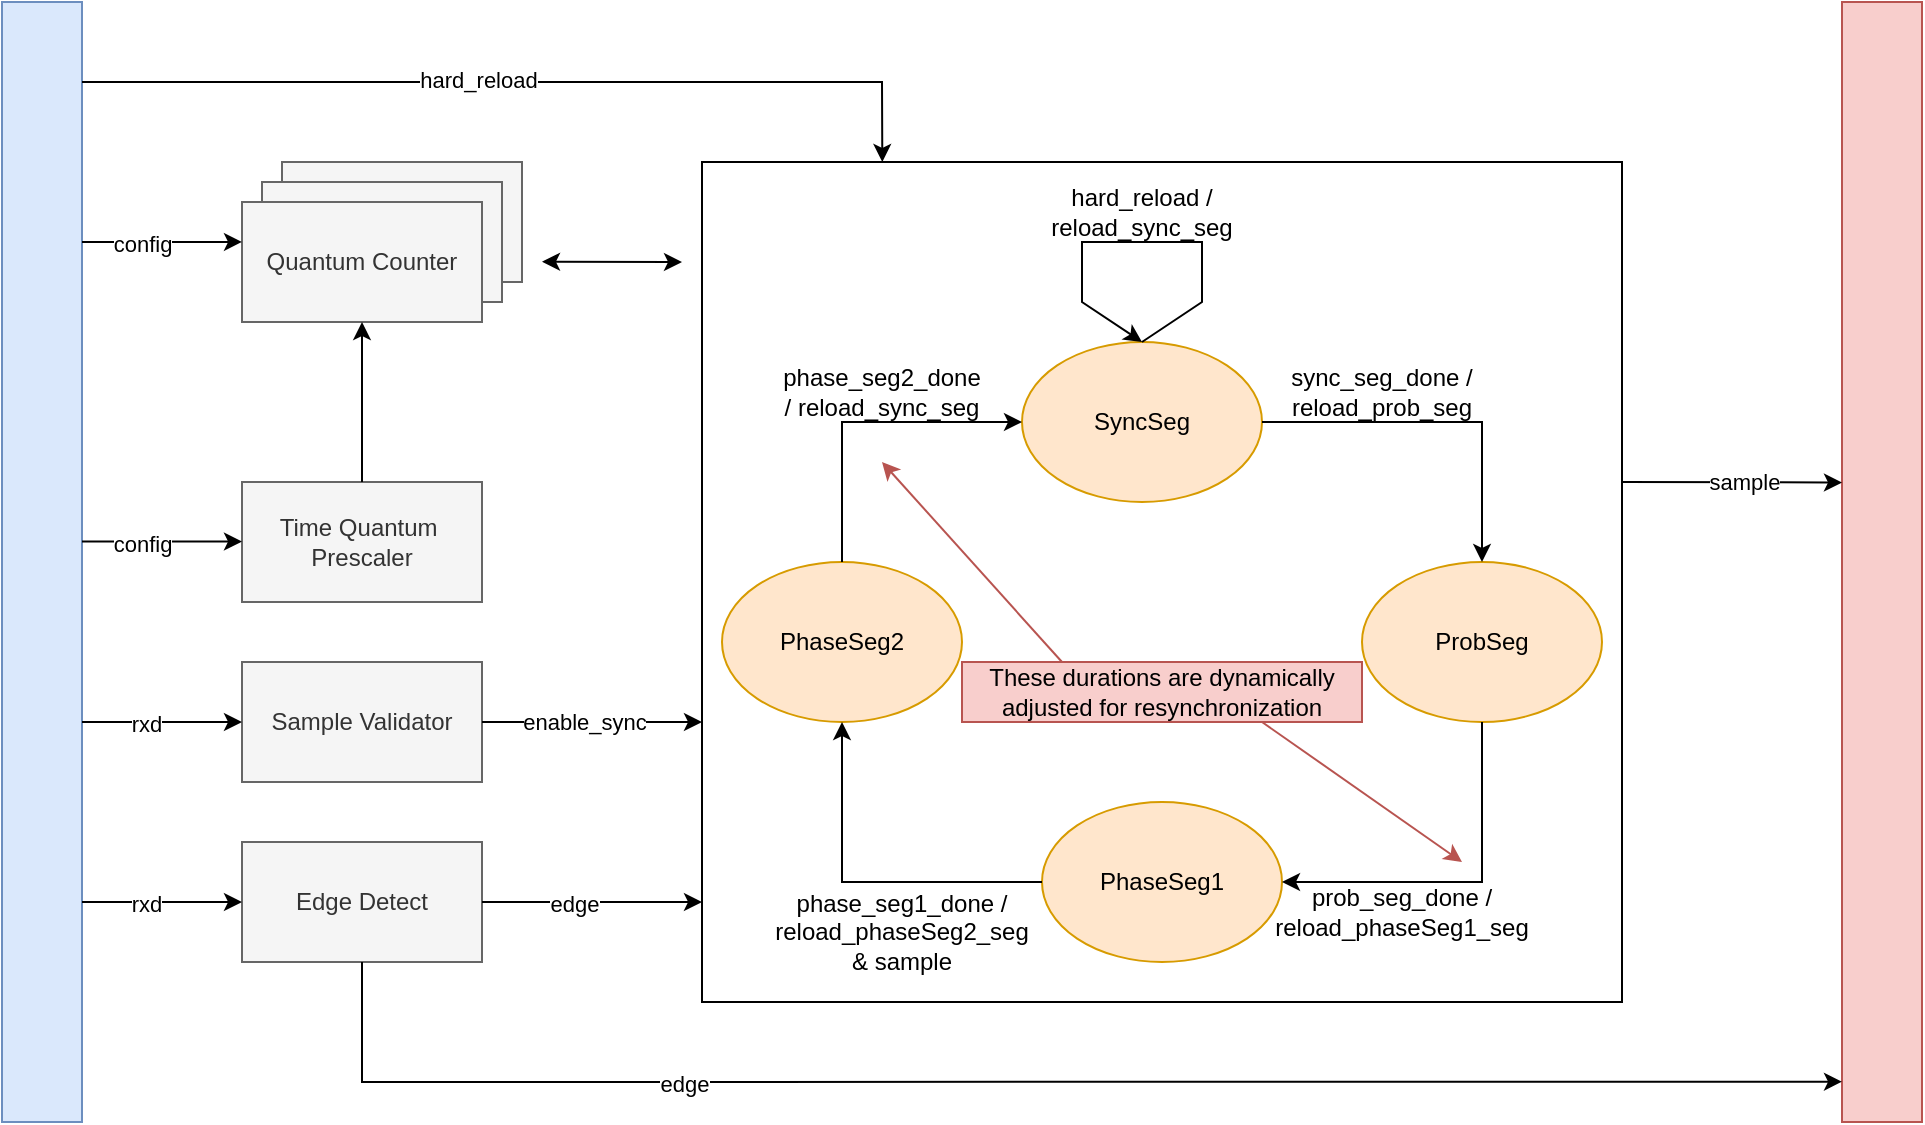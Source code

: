 <mxfile version="24.7.17">
  <diagram name="Seite-1" id="2CZ-spTrKQWUTwMcfyC6">
    <mxGraphModel dx="2022" dy="733" grid="1" gridSize="10" guides="1" tooltips="1" connect="1" arrows="1" fold="1" page="1" pageScale="1" pageWidth="827" pageHeight="1169" math="0" shadow="0">
      <root>
        <mxCell id="0" />
        <mxCell id="1" parent="0" />
        <mxCell id="JINQ2_1NkImfhXllk3XJ-54" value="" style="rounded=0;whiteSpace=wrap;html=1;" vertex="1" parent="1">
          <mxGeometry x="190" y="320" width="460" height="420" as="geometry" />
        </mxCell>
        <mxCell id="JINQ2_1NkImfhXllk3XJ-24" value="" style="rounded=0;whiteSpace=wrap;html=1;fillColor=#f5f5f5;fontColor=#333333;strokeColor=#666666;" vertex="1" parent="1">
          <mxGeometry x="-20" y="320" width="120" height="60" as="geometry" />
        </mxCell>
        <mxCell id="JINQ2_1NkImfhXllk3XJ-23" value="" style="rounded=0;whiteSpace=wrap;html=1;fillColor=#f5f5f5;fontColor=#333333;strokeColor=#666666;" vertex="1" parent="1">
          <mxGeometry x="-30" y="330" width="120" height="60" as="geometry" />
        </mxCell>
        <mxCell id="JINQ2_1NkImfhXllk3XJ-1" value="SyncSeg" style="ellipse;whiteSpace=wrap;html=1;fillColor=#ffe6cc;strokeColor=#d79b00;" vertex="1" parent="1">
          <mxGeometry x="350" y="410" width="120" height="80" as="geometry" />
        </mxCell>
        <mxCell id="JINQ2_1NkImfhXllk3XJ-2" value="ProbSeg" style="ellipse;whiteSpace=wrap;html=1;fillColor=#ffe6cc;strokeColor=#d79b00;" vertex="1" parent="1">
          <mxGeometry x="520" y="520" width="120" height="80" as="geometry" />
        </mxCell>
        <mxCell id="JINQ2_1NkImfhXllk3XJ-3" value="PhaseSeg1" style="ellipse;whiteSpace=wrap;html=1;fillColor=#ffe6cc;strokeColor=#d79b00;" vertex="1" parent="1">
          <mxGeometry x="360" y="640" width="120" height="80" as="geometry" />
        </mxCell>
        <mxCell id="JINQ2_1NkImfhXllk3XJ-4" value="PhaseSeg2" style="ellipse;whiteSpace=wrap;html=1;fillColor=#ffe6cc;strokeColor=#d79b00;" vertex="1" parent="1">
          <mxGeometry x="200" y="520" width="120" height="80" as="geometry" />
        </mxCell>
        <mxCell id="JINQ2_1NkImfhXllk3XJ-6" value="" style="endArrow=classic;html=1;rounded=0;entryX=0.5;entryY=0;entryDx=0;entryDy=0;" edge="1" parent="1">
          <mxGeometry width="50" height="50" relative="1" as="geometry">
            <mxPoint x="470" y="450" as="sourcePoint" />
            <mxPoint x="580" y="520" as="targetPoint" />
            <Array as="points">
              <mxPoint x="580" y="450" />
            </Array>
          </mxGeometry>
        </mxCell>
        <mxCell id="JINQ2_1NkImfhXllk3XJ-7" value="sync_seg_done / reload_prob_seg" style="text;strokeColor=none;align=center;fillColor=none;html=1;verticalAlign=middle;whiteSpace=wrap;rounded=0;" vertex="1" parent="1">
          <mxGeometry x="480" y="420" width="100" height="30" as="geometry" />
        </mxCell>
        <mxCell id="JINQ2_1NkImfhXllk3XJ-12" value="" style="endArrow=classic;html=1;rounded=0;exitX=0.5;exitY=0;exitDx=0;exitDy=0;" edge="1" parent="1" source="JINQ2_1NkImfhXllk3XJ-1">
          <mxGeometry width="50" height="50" relative="1" as="geometry">
            <mxPoint x="420" y="400" as="sourcePoint" />
            <mxPoint x="410" y="410" as="targetPoint" />
            <Array as="points">
              <mxPoint x="440" y="390" />
              <mxPoint x="440" y="360" />
              <mxPoint x="380" y="360" />
              <mxPoint x="380" y="390" />
            </Array>
          </mxGeometry>
        </mxCell>
        <mxCell id="JINQ2_1NkImfhXllk3XJ-13" value="hard_reload / reload_sync_seg" style="text;strokeColor=none;align=center;fillColor=none;html=1;verticalAlign=middle;whiteSpace=wrap;rounded=0;" vertex="1" parent="1">
          <mxGeometry x="360" y="330" width="100" height="30" as="geometry" />
        </mxCell>
        <mxCell id="JINQ2_1NkImfhXllk3XJ-15" value="" style="endArrow=classic;html=1;rounded=0;exitX=0.5;exitY=1;exitDx=0;exitDy=0;entryX=1;entryY=0.5;entryDx=0;entryDy=0;" edge="1" parent="1" source="JINQ2_1NkImfhXllk3XJ-2" target="JINQ2_1NkImfhXllk3XJ-3">
          <mxGeometry width="50" height="50" relative="1" as="geometry">
            <mxPoint x="620" y="640" as="sourcePoint" />
            <mxPoint x="590" y="680" as="targetPoint" />
            <Array as="points">
              <mxPoint x="580" y="680" />
            </Array>
          </mxGeometry>
        </mxCell>
        <mxCell id="JINQ2_1NkImfhXllk3XJ-16" value="prob_seg_done / reload_phaseSeg1_seg" style="text;strokeColor=none;align=center;fillColor=none;html=1;verticalAlign=middle;whiteSpace=wrap;rounded=0;" vertex="1" parent="1">
          <mxGeometry x="490" y="680" width="100" height="30" as="geometry" />
        </mxCell>
        <mxCell id="JINQ2_1NkImfhXllk3XJ-17" value="" style="endArrow=classic;html=1;rounded=0;exitX=0;exitY=0.5;exitDx=0;exitDy=0;entryX=0.5;entryY=1;entryDx=0;entryDy=0;" edge="1" parent="1" source="JINQ2_1NkImfhXllk3XJ-3" target="JINQ2_1NkImfhXllk3XJ-4">
          <mxGeometry width="50" height="50" relative="1" as="geometry">
            <mxPoint x="220" y="720" as="sourcePoint" />
            <mxPoint x="270" y="670" as="targetPoint" />
            <Array as="points">
              <mxPoint x="260" y="680" />
            </Array>
          </mxGeometry>
        </mxCell>
        <mxCell id="JINQ2_1NkImfhXllk3XJ-18" value="phase_seg1_done / reload_phaseSeg2_seg &amp;amp; sample" style="text;strokeColor=none;align=center;fillColor=none;html=1;verticalAlign=middle;whiteSpace=wrap;rounded=0;" vertex="1" parent="1">
          <mxGeometry x="240" y="690" width="100" height="30" as="geometry" />
        </mxCell>
        <mxCell id="JINQ2_1NkImfhXllk3XJ-19" value="" style="endArrow=classic;html=1;rounded=0;exitX=0.5;exitY=0;exitDx=0;exitDy=0;entryX=0;entryY=0.5;entryDx=0;entryDy=0;" edge="1" parent="1" source="JINQ2_1NkImfhXllk3XJ-4" target="JINQ2_1NkImfhXllk3XJ-1">
          <mxGeometry width="50" height="50" relative="1" as="geometry">
            <mxPoint x="250" y="460" as="sourcePoint" />
            <mxPoint x="300" y="410" as="targetPoint" />
            <Array as="points">
              <mxPoint x="260" y="450" />
            </Array>
          </mxGeometry>
        </mxCell>
        <mxCell id="JINQ2_1NkImfhXllk3XJ-20" value="phase_seg2_done / reload_sync_seg" style="text;strokeColor=none;align=center;fillColor=none;html=1;verticalAlign=middle;whiteSpace=wrap;rounded=0;" vertex="1" parent="1">
          <mxGeometry x="230" y="420" width="100" height="30" as="geometry" />
        </mxCell>
        <mxCell id="JINQ2_1NkImfhXllk3XJ-22" value="Quantum Counter" style="rounded=0;whiteSpace=wrap;html=1;fillColor=#f5f5f5;fontColor=#333333;strokeColor=#666666;" vertex="1" parent="1">
          <mxGeometry x="-40" y="340" width="120" height="60" as="geometry" />
        </mxCell>
        <mxCell id="JINQ2_1NkImfhXllk3XJ-25" value="" style="endArrow=classic;startArrow=classic;html=1;rounded=0;" edge="1" parent="1">
          <mxGeometry width="50" height="50" relative="1" as="geometry">
            <mxPoint x="110" y="369.83" as="sourcePoint" />
            <mxPoint x="180" y="370" as="targetPoint" />
          </mxGeometry>
        </mxCell>
        <mxCell id="JINQ2_1NkImfhXllk3XJ-26" value="Time Quantum&amp;nbsp;&lt;br&gt;Prescaler" style="rounded=0;whiteSpace=wrap;html=1;fillColor=#f5f5f5;fontColor=#333333;strokeColor=#666666;" vertex="1" parent="1">
          <mxGeometry x="-40" y="480" width="120" height="60" as="geometry" />
        </mxCell>
        <mxCell id="JINQ2_1NkImfhXllk3XJ-27" value="" style="endArrow=classic;html=1;rounded=0;entryX=0.5;entryY=1;entryDx=0;entryDy=0;" edge="1" parent="1" target="JINQ2_1NkImfhXllk3XJ-22">
          <mxGeometry width="50" height="50" relative="1" as="geometry">
            <mxPoint x="20" y="480" as="sourcePoint" />
            <mxPoint x="70" y="430" as="targetPoint" />
          </mxGeometry>
        </mxCell>
        <mxCell id="JINQ2_1NkImfhXllk3XJ-28" value="Sample Validator" style="rounded=0;whiteSpace=wrap;html=1;fillColor=#f5f5f5;fontColor=#333333;strokeColor=#666666;" vertex="1" parent="1">
          <mxGeometry x="-40" y="570" width="120" height="60" as="geometry" />
        </mxCell>
        <mxCell id="JINQ2_1NkImfhXllk3XJ-29" value="" style="endArrow=classic;html=1;rounded=0;exitX=1;exitY=0.5;exitDx=0;exitDy=0;" edge="1" parent="1" source="JINQ2_1NkImfhXllk3XJ-28">
          <mxGeometry width="50" height="50" relative="1" as="geometry">
            <mxPoint x="90" y="632.5" as="sourcePoint" />
            <mxPoint x="190" y="600" as="targetPoint" />
          </mxGeometry>
        </mxCell>
        <mxCell id="JINQ2_1NkImfhXllk3XJ-49" value="enable_sync" style="edgeLabel;html=1;align=center;verticalAlign=middle;resizable=0;points=[];" vertex="1" connectable="0" parent="JINQ2_1NkImfhXllk3XJ-29">
          <mxGeometry x="-0.248" y="2" relative="1" as="geometry">
            <mxPoint x="9" y="2" as="offset" />
          </mxGeometry>
        </mxCell>
        <mxCell id="JINQ2_1NkImfhXllk3XJ-30" value="Edge Detect" style="rounded=0;whiteSpace=wrap;html=1;fillColor=#f5f5f5;fontColor=#333333;strokeColor=#666666;" vertex="1" parent="1">
          <mxGeometry x="-40" y="660" width="120" height="60" as="geometry" />
        </mxCell>
        <mxCell id="JINQ2_1NkImfhXllk3XJ-31" value="" style="endArrow=classic;html=1;rounded=0;entryX=0;entryY=0.881;entryDx=0;entryDy=0;entryPerimeter=0;exitX=1;exitY=0.5;exitDx=0;exitDy=0;" edge="1" parent="1" source="JINQ2_1NkImfhXllk3XJ-30">
          <mxGeometry width="50" height="50" relative="1" as="geometry">
            <mxPoint x="80" y="690" as="sourcePoint" />
            <mxPoint x="190" y="690.02" as="targetPoint" />
          </mxGeometry>
        </mxCell>
        <mxCell id="JINQ2_1NkImfhXllk3XJ-47" value="edge" style="edgeLabel;html=1;align=center;verticalAlign=middle;resizable=0;points=[];" vertex="1" connectable="0" parent="JINQ2_1NkImfhXllk3XJ-31">
          <mxGeometry x="-0.16" y="-1" relative="1" as="geometry">
            <mxPoint as="offset" />
          </mxGeometry>
        </mxCell>
        <mxCell id="JINQ2_1NkImfhXllk3XJ-33" value="" style="rounded=0;whiteSpace=wrap;html=1;fillColor=#dae8fc;strokeColor=#6c8ebf;" vertex="1" parent="1">
          <mxGeometry x="-160" y="240" width="40" height="560" as="geometry" />
        </mxCell>
        <mxCell id="JINQ2_1NkImfhXllk3XJ-34" value="" style="rounded=0;whiteSpace=wrap;html=1;fillColor=#f8cecc;strokeColor=#b85450;" vertex="1" parent="1">
          <mxGeometry x="760" y="240" width="40" height="560" as="geometry" />
        </mxCell>
        <mxCell id="JINQ2_1NkImfhXllk3XJ-35" value="" style="endArrow=classic;html=1;rounded=0;entryX=0;entryY=0.333;entryDx=0;entryDy=0;entryPerimeter=0;" edge="1" parent="1" target="JINQ2_1NkImfhXllk3XJ-22">
          <mxGeometry width="50" height="50" relative="1" as="geometry">
            <mxPoint x="-120" y="360" as="sourcePoint" />
            <mxPoint x="-70" y="310" as="targetPoint" />
          </mxGeometry>
        </mxCell>
        <mxCell id="JINQ2_1NkImfhXllk3XJ-36" value="config" style="edgeLabel;html=1;align=center;verticalAlign=middle;resizable=0;points=[];" vertex="1" connectable="0" parent="JINQ2_1NkImfhXllk3XJ-35">
          <mxGeometry x="-0.257" y="-1" relative="1" as="geometry">
            <mxPoint as="offset" />
          </mxGeometry>
        </mxCell>
        <mxCell id="JINQ2_1NkImfhXllk3XJ-37" value="" style="endArrow=classic;html=1;rounded=0;entryX=0;entryY=0.5;entryDx=0;entryDy=0;" edge="1" parent="1" target="JINQ2_1NkImfhXllk3XJ-30">
          <mxGeometry width="50" height="50" relative="1" as="geometry">
            <mxPoint x="-120" y="690" as="sourcePoint" />
            <mxPoint x="-70" y="640" as="targetPoint" />
          </mxGeometry>
        </mxCell>
        <mxCell id="JINQ2_1NkImfhXllk3XJ-38" value="rxd" style="edgeLabel;html=1;align=center;verticalAlign=middle;resizable=0;points=[];" vertex="1" connectable="0" parent="JINQ2_1NkImfhXllk3XJ-37">
          <mxGeometry x="-0.214" y="-1" relative="1" as="geometry">
            <mxPoint as="offset" />
          </mxGeometry>
        </mxCell>
        <mxCell id="JINQ2_1NkImfhXllk3XJ-39" value="" style="endArrow=classic;html=1;rounded=0;entryX=0;entryY=0.5;entryDx=0;entryDy=0;" edge="1" parent="1">
          <mxGeometry width="50" height="50" relative="1" as="geometry">
            <mxPoint x="-120" y="600" as="sourcePoint" />
            <mxPoint x="-40" y="600" as="targetPoint" />
          </mxGeometry>
        </mxCell>
        <mxCell id="JINQ2_1NkImfhXllk3XJ-40" value="rxd" style="edgeLabel;html=1;align=center;verticalAlign=middle;resizable=0;points=[];" vertex="1" connectable="0" parent="JINQ2_1NkImfhXllk3XJ-39">
          <mxGeometry x="-0.214" y="-1" relative="1" as="geometry">
            <mxPoint as="offset" />
          </mxGeometry>
        </mxCell>
        <mxCell id="JINQ2_1NkImfhXllk3XJ-41" value="" style="endArrow=classic;html=1;rounded=0;entryX=0.196;entryY=0;entryDx=0;entryDy=0;entryPerimeter=0;" edge="1" parent="1">
          <mxGeometry width="50" height="50" relative="1" as="geometry">
            <mxPoint x="-120" y="280" as="sourcePoint" />
            <mxPoint x="280.16" y="320" as="targetPoint" />
            <Array as="points">
              <mxPoint x="280" y="280" />
            </Array>
          </mxGeometry>
        </mxCell>
        <mxCell id="JINQ2_1NkImfhXllk3XJ-42" value="hard_reload" style="edgeLabel;html=1;align=center;verticalAlign=middle;resizable=0;points=[];" vertex="1" connectable="0" parent="JINQ2_1NkImfhXllk3XJ-41">
          <mxGeometry x="-0.1" y="1" relative="1" as="geometry">
            <mxPoint as="offset" />
          </mxGeometry>
        </mxCell>
        <mxCell id="JINQ2_1NkImfhXllk3XJ-43" value="" style="endArrow=classic;html=1;rounded=0;entryX=0;entryY=0.429;entryDx=0;entryDy=0;entryPerimeter=0;" edge="1" parent="1" target="JINQ2_1NkImfhXllk3XJ-34">
          <mxGeometry width="50" height="50" relative="1" as="geometry">
            <mxPoint x="650" y="480" as="sourcePoint" />
            <mxPoint x="740" y="480" as="targetPoint" />
          </mxGeometry>
        </mxCell>
        <mxCell id="JINQ2_1NkImfhXllk3XJ-44" value="sample" style="edgeLabel;html=1;align=center;verticalAlign=middle;resizable=0;points=[];" vertex="1" connectable="0" parent="JINQ2_1NkImfhXllk3XJ-43">
          <mxGeometry x="0.101" relative="1" as="geometry">
            <mxPoint as="offset" />
          </mxGeometry>
        </mxCell>
        <mxCell id="JINQ2_1NkImfhXllk3XJ-45" value="" style="endArrow=classic;html=1;rounded=0;exitX=0.5;exitY=1;exitDx=0;exitDy=0;entryX=0;entryY=0.964;entryDx=0;entryDy=0;entryPerimeter=0;" edge="1" parent="1" source="JINQ2_1NkImfhXllk3XJ-30" target="JINQ2_1NkImfhXllk3XJ-34">
          <mxGeometry width="50" height="50" relative="1" as="geometry">
            <mxPoint x="50" y="850" as="sourcePoint" />
            <mxPoint x="100" y="800" as="targetPoint" />
            <Array as="points">
              <mxPoint x="20" y="780" />
            </Array>
          </mxGeometry>
        </mxCell>
        <mxCell id="JINQ2_1NkImfhXllk3XJ-48" value="edge" style="edgeLabel;html=1;align=center;verticalAlign=middle;resizable=0;points=[];" vertex="1" connectable="0" parent="JINQ2_1NkImfhXllk3XJ-45">
          <mxGeometry x="-0.448" y="-1" relative="1" as="geometry">
            <mxPoint as="offset" />
          </mxGeometry>
        </mxCell>
        <mxCell id="JINQ2_1NkImfhXllk3XJ-50" value="" style="endArrow=classic;html=1;rounded=0;fillColor=#f8cecc;strokeColor=#b85450;exitX=0.25;exitY=0;exitDx=0;exitDy=0;" edge="1" parent="1" source="JINQ2_1NkImfhXllk3XJ-53">
          <mxGeometry width="50" height="50" relative="1" as="geometry">
            <mxPoint x="420" y="560" as="sourcePoint" />
            <mxPoint x="280" y="470" as="targetPoint" />
          </mxGeometry>
        </mxCell>
        <mxCell id="JINQ2_1NkImfhXllk3XJ-52" value="" style="endArrow=classic;html=1;rounded=0;fillColor=#f8cecc;strokeColor=#b85450;exitX=0.75;exitY=1;exitDx=0;exitDy=0;" edge="1" parent="1" source="JINQ2_1NkImfhXllk3XJ-53">
          <mxGeometry width="50" height="50" relative="1" as="geometry">
            <mxPoint x="420" y="610" as="sourcePoint" />
            <mxPoint x="570" y="670" as="targetPoint" />
          </mxGeometry>
        </mxCell>
        <mxCell id="JINQ2_1NkImfhXllk3XJ-53" value="These durations are dynamically adjusted for resynchronization" style="text;html=1;align=center;verticalAlign=middle;whiteSpace=wrap;rounded=0;fillColor=#f8cecc;strokeColor=#b85450;" vertex="1" parent="1">
          <mxGeometry x="320" y="570" width="200" height="30" as="geometry" />
        </mxCell>
        <mxCell id="JINQ2_1NkImfhXllk3XJ-55" value="" style="endArrow=classic;html=1;rounded=0;entryX=0;entryY=0.333;entryDx=0;entryDy=0;entryPerimeter=0;" edge="1" parent="1">
          <mxGeometry width="50" height="50" relative="1" as="geometry">
            <mxPoint x="-120" y="509.76" as="sourcePoint" />
            <mxPoint x="-40" y="509.76" as="targetPoint" />
          </mxGeometry>
        </mxCell>
        <mxCell id="JINQ2_1NkImfhXllk3XJ-56" value="config" style="edgeLabel;html=1;align=center;verticalAlign=middle;resizable=0;points=[];" vertex="1" connectable="0" parent="JINQ2_1NkImfhXllk3XJ-55">
          <mxGeometry x="-0.257" y="-1" relative="1" as="geometry">
            <mxPoint as="offset" />
          </mxGeometry>
        </mxCell>
      </root>
    </mxGraphModel>
  </diagram>
</mxfile>
